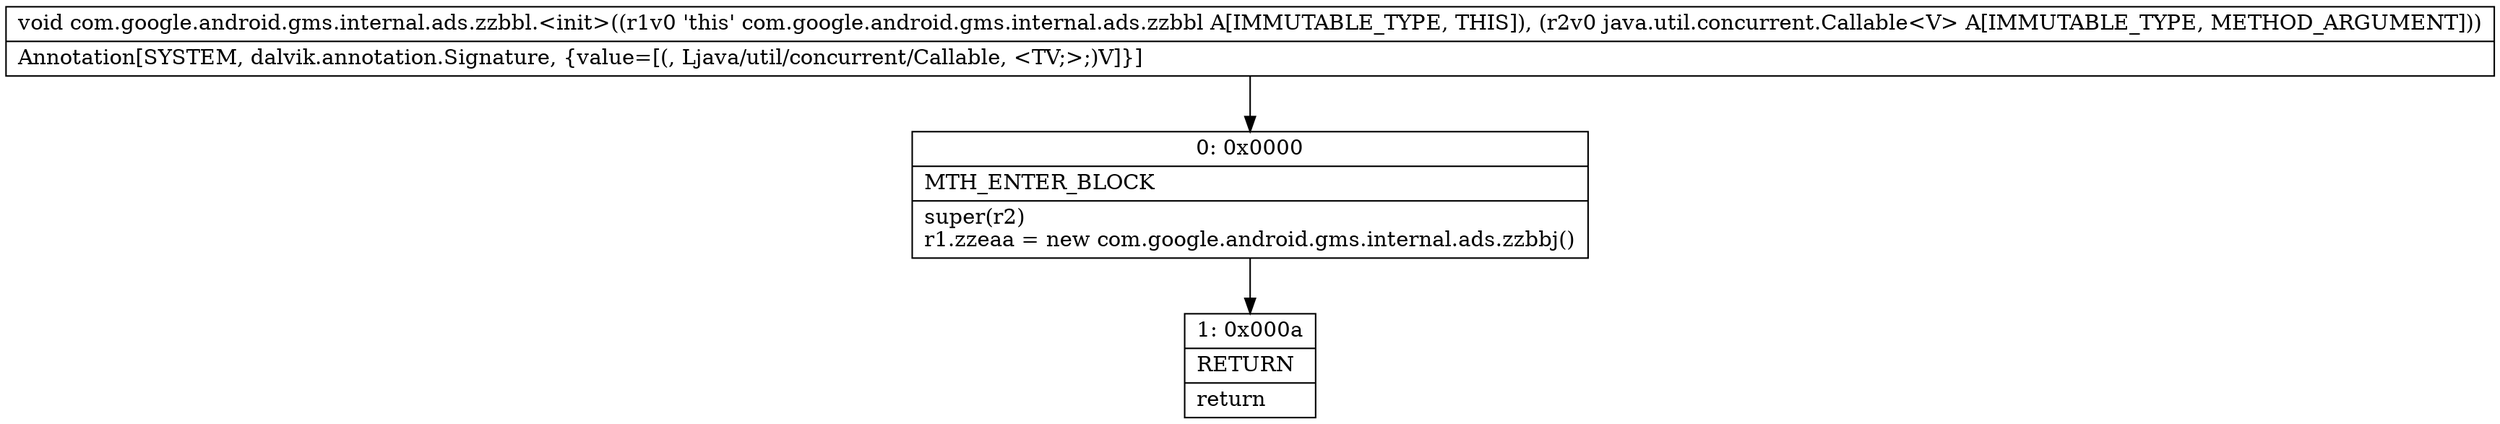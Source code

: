 digraph "CFG forcom.google.android.gms.internal.ads.zzbbl.\<init\>(Ljava\/util\/concurrent\/Callable;)V" {
Node_0 [shape=record,label="{0\:\ 0x0000|MTH_ENTER_BLOCK\l|super(r2)\lr1.zzeaa = new com.google.android.gms.internal.ads.zzbbj()\l}"];
Node_1 [shape=record,label="{1\:\ 0x000a|RETURN\l|return\l}"];
MethodNode[shape=record,label="{void com.google.android.gms.internal.ads.zzbbl.\<init\>((r1v0 'this' com.google.android.gms.internal.ads.zzbbl A[IMMUTABLE_TYPE, THIS]), (r2v0 java.util.concurrent.Callable\<V\> A[IMMUTABLE_TYPE, METHOD_ARGUMENT]))  | Annotation[SYSTEM, dalvik.annotation.Signature, \{value=[(, Ljava\/util\/concurrent\/Callable, \<TV;\>;)V]\}]\l}"];
MethodNode -> Node_0;
Node_0 -> Node_1;
}

